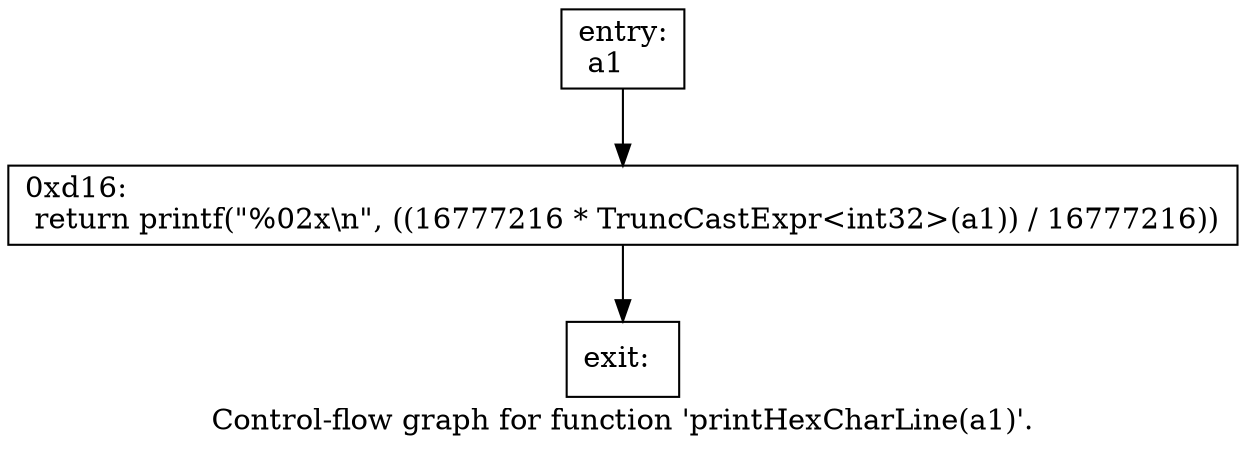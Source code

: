 digraph "Control-flow graph for function 'printHexCharLine(a1)'." {
  label="Control-flow graph for function 'printHexCharLine(a1)'.";
  node [shape=record];

  Node06F9FA88 [label="{entry:\l  a1\l}"];
  Node06F9FA88 -> Node06F9FC38;
  Node06F9FC38 [label="{0xd16:\l  return printf(\"%02x\\n\", ((16777216 * TruncCastExpr\<int32\>(a1)) / 16777216))\l}"];
  Node06F9FC38 -> Node06F9FB18;
  Node06F9FB18 [label="{exit:\l}"];

}
